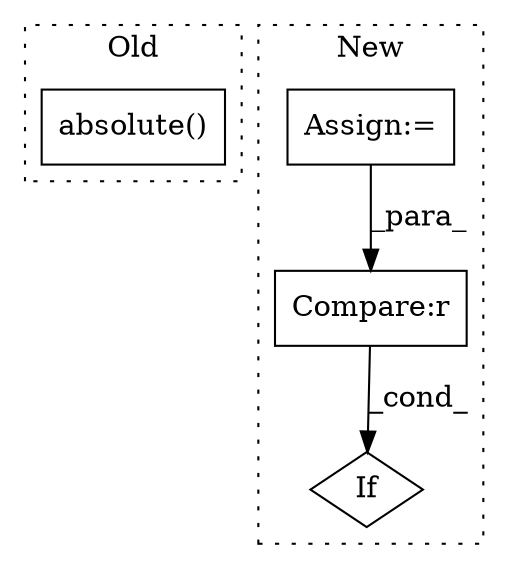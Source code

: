 digraph G {
subgraph cluster0 {
1 [label="absolute()" a="75" s="7346" l="27" shape="box"];
label = "Old";
style="dotted";
}
subgraph cluster1 {
2 [label="If" a="96" s="10047" l="3" shape="diamond"];
3 [label="Assign:=" a="68" s="7377" l="3" shape="box"];
4 [label="Compare:r" a="40" s="10113" l="51" shape="box"];
label = "New";
style="dotted";
}
3 -> 4 [label="_para_"];
4 -> 2 [label="_cond_"];
}